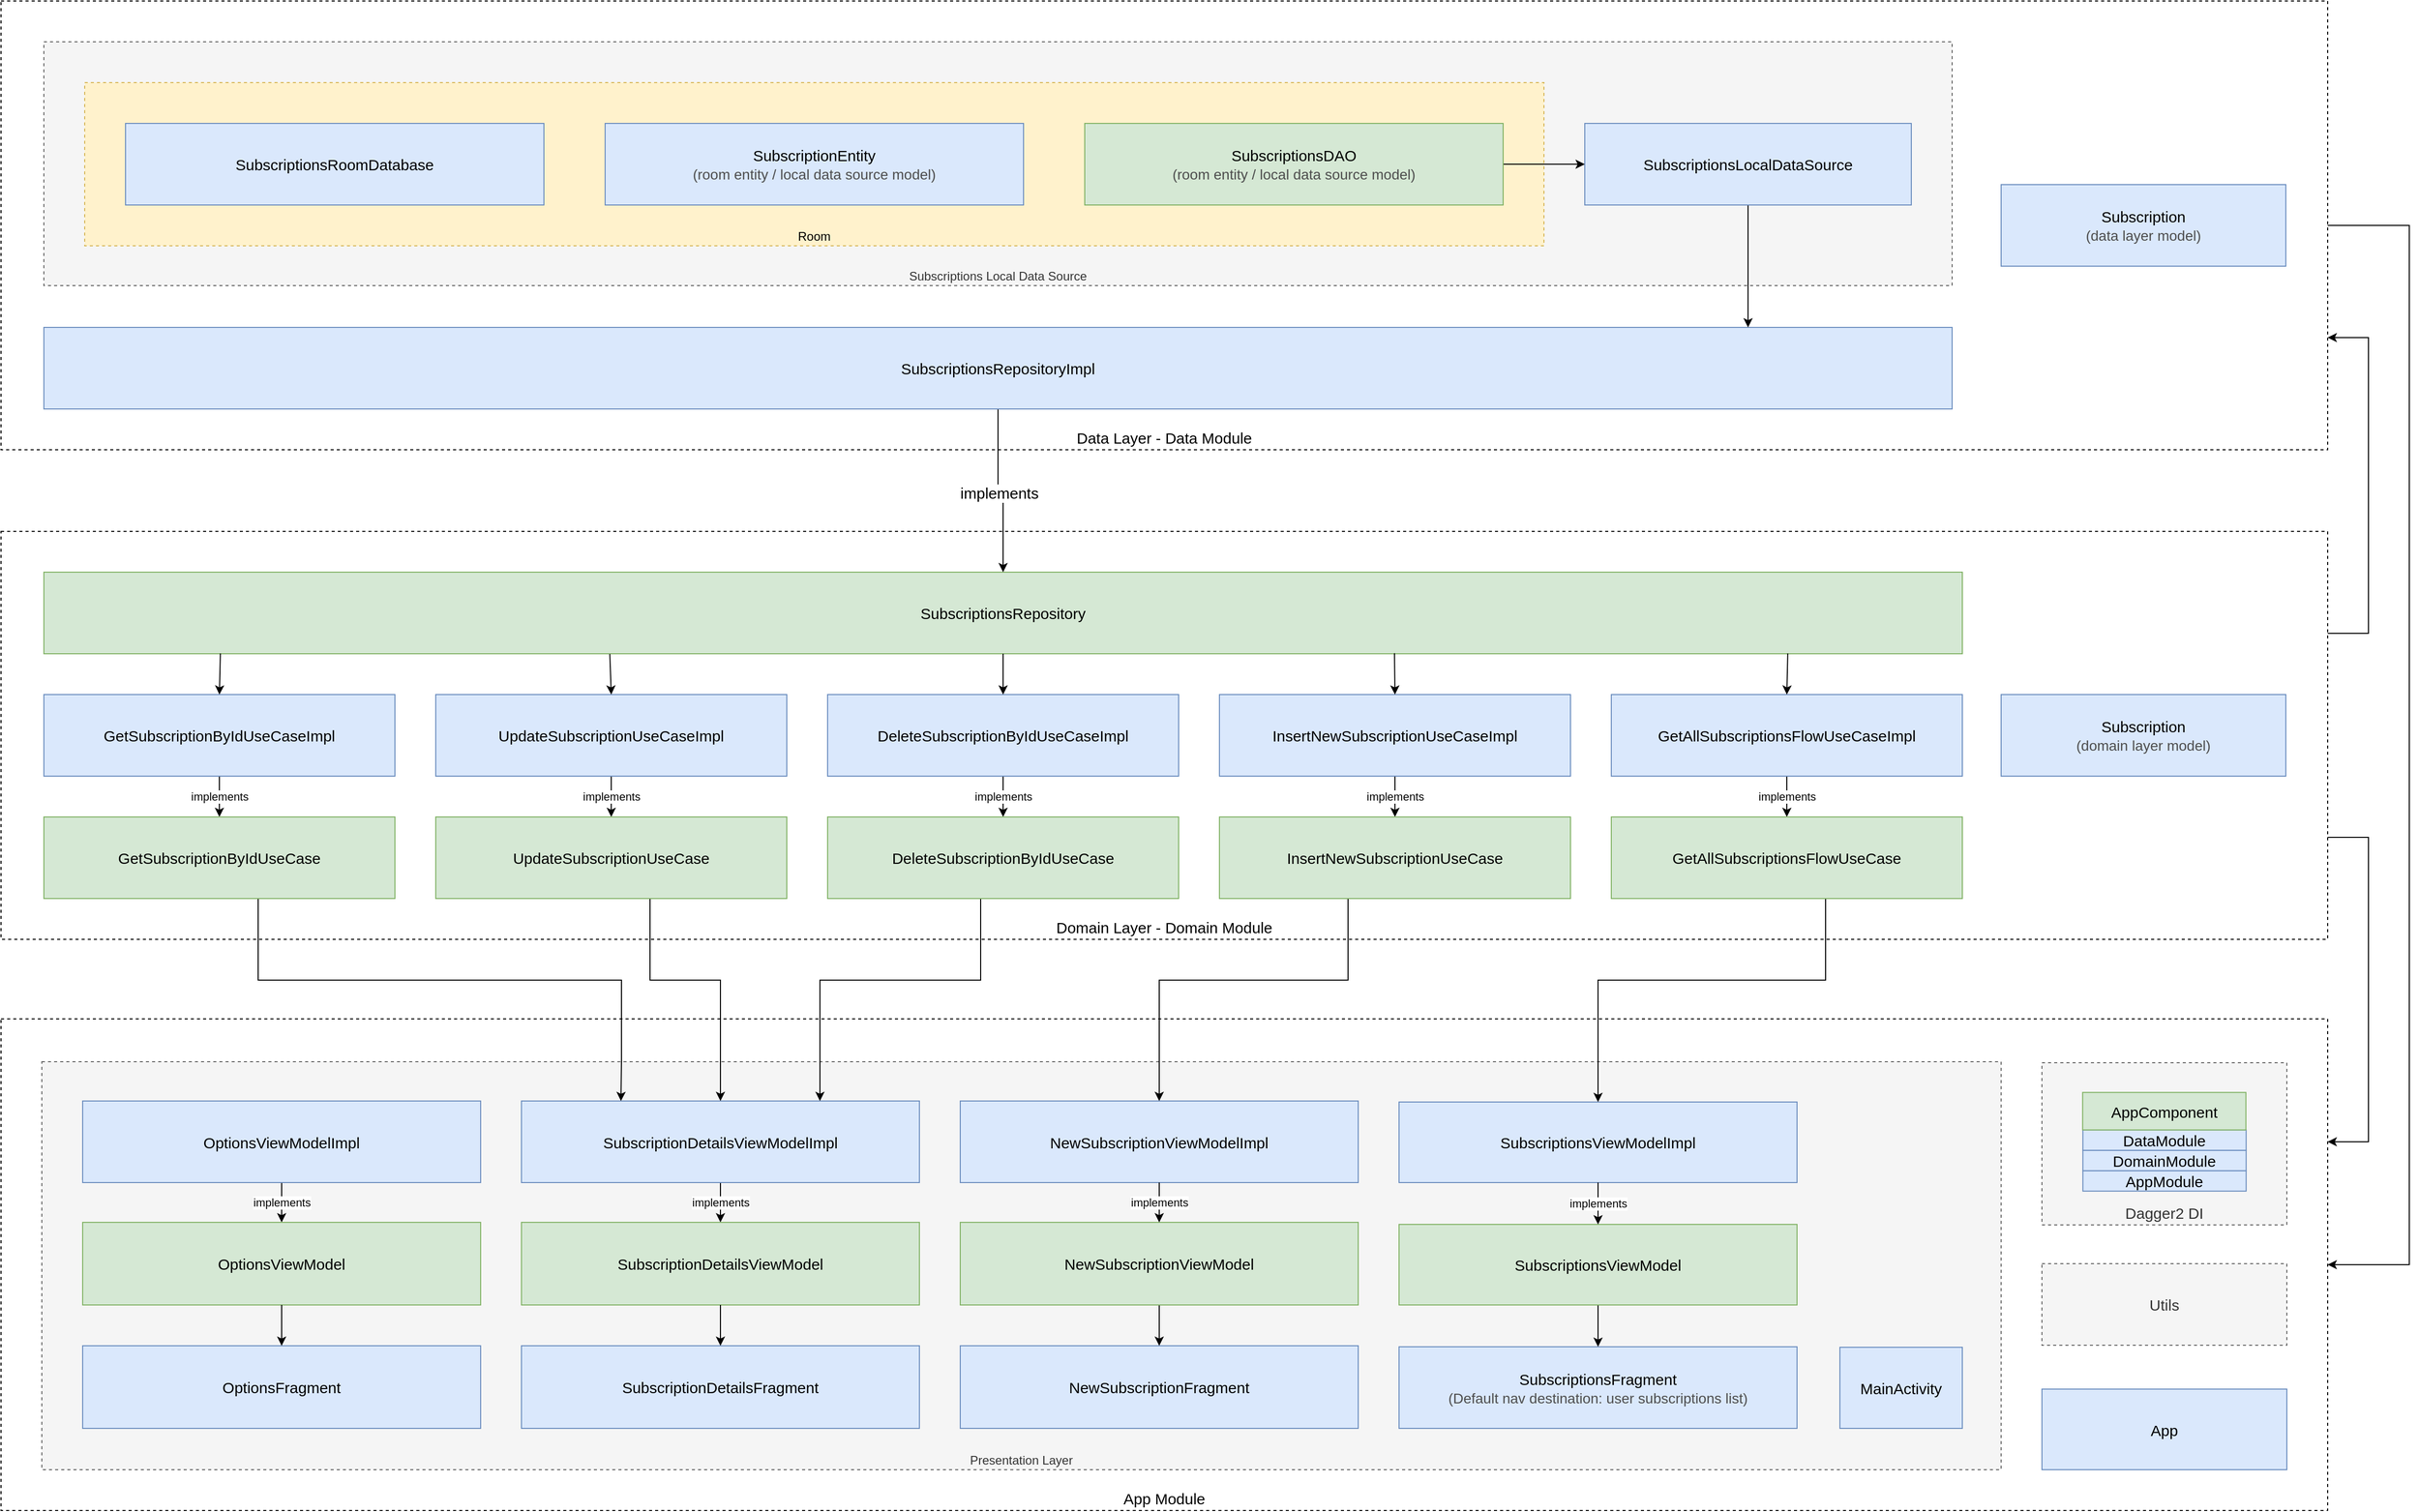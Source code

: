 <mxfile version="20.3.0" type="device"><diagram id="DjbOLP9FBli-HImQmUfo" name="Page-1"><mxGraphModel dx="5390" dy="1344" grid="1" gridSize="10" guides="1" tooltips="1" connect="1" arrows="1" fold="1" page="1" pageScale="1" pageWidth="583" pageHeight="827" math="0" shadow="0"><root><mxCell id="0"/><mxCell id="1" parent="0"/><mxCell id="-9umfXpzjy3rjKLvMe7--4" value="Data Layer - Data Module" style="rounded=0;whiteSpace=wrap;html=1;verticalAlign=bottom;fontSize=15;dashed=1;fillColor=#FFFFFF;" parent="1" vertex="1"><mxGeometry x="-3280" y="80" width="2280" height="440" as="geometry"/></mxCell><mxCell id="uBtHvUu1lRKY8Ly_woTP-54" value="Subscriptions Local Data Source" style="rounded=0;whiteSpace=wrap;html=1;dashed=1;verticalAlign=bottom;fillColor=#f5f5f5;strokeColor=#666666;fontColor=#333333;" parent="1" vertex="1"><mxGeometry x="-3238" y="120" width="1870" height="239" as="geometry"/></mxCell><mxCell id="-9umfXpzjy3rjKLvMe7--1" value="App Module" style="rounded=0;whiteSpace=wrap;html=1;verticalAlign=bottom;fontSize=15;dashed=1;" parent="1" vertex="1"><mxGeometry x="-3280" y="1078" width="2280" height="482" as="geometry"/></mxCell><mxCell id="SNNRYppej_aw0HmDrF7k-14" value="Presentation Layer" style="rounded=0;whiteSpace=wrap;html=1;fillColor=#f5f5f5;dashed=1;strokeColor=#666666;align=center;verticalAlign=bottom;fontColor=#333333;" vertex="1" parent="1"><mxGeometry x="-3240" y="1120" width="1920" height="400" as="geometry"/></mxCell><mxCell id="-9umfXpzjy3rjKLvMe7--3" style="edgeStyle=orthogonalEdgeStyle;rounded=0;orthogonalLoop=1;jettySize=auto;html=1;exitX=1;exitY=0.5;exitDx=0;exitDy=0;entryX=1;entryY=0.5;entryDx=0;entryDy=0;fontSize=15;" parent="1" source="-9umfXpzjy3rjKLvMe7--4" target="-9umfXpzjy3rjKLvMe7--1" edge="1"><mxGeometry relative="1" as="geometry"><Array as="points"><mxPoint x="-920" y="300"/><mxPoint x="-920" y="1319"/></Array></mxGeometry></mxCell><mxCell id="-9umfXpzjy3rjKLvMe7--5" style="edgeStyle=orthogonalEdgeStyle;rounded=0;orthogonalLoop=1;jettySize=auto;html=1;fontSize=15;entryX=1;entryY=0.25;entryDx=0;entryDy=0;exitX=1;exitY=0.75;exitDx=0;exitDy=0;" parent="1" source="-9umfXpzjy3rjKLvMe7--7" target="-9umfXpzjy3rjKLvMe7--1" edge="1"><mxGeometry relative="1" as="geometry"><mxPoint x="-990" y="960" as="sourcePoint"/><Array as="points"><mxPoint x="-960" y="900"/><mxPoint x="-960" y="1199"/></Array><mxPoint x="-970" y="1160" as="targetPoint"/></mxGeometry></mxCell><mxCell id="-9umfXpzjy3rjKLvMe7--6" style="edgeStyle=orthogonalEdgeStyle;rounded=0;orthogonalLoop=1;jettySize=auto;html=1;entryX=1;entryY=0.75;entryDx=0;entryDy=0;fontSize=15;exitX=1;exitY=0.25;exitDx=0;exitDy=0;" parent="1" source="-9umfXpzjy3rjKLvMe7--7" target="-9umfXpzjy3rjKLvMe7--4" edge="1"><mxGeometry relative="1" as="geometry"><Array as="points"><mxPoint x="-960" y="700"/><mxPoint x="-960" y="410"/></Array><mxPoint x="-980" y="740" as="sourcePoint"/></mxGeometry></mxCell><mxCell id="-9umfXpzjy3rjKLvMe7--7" value="Domain Layer - Domain Module" style="rounded=0;whiteSpace=wrap;html=1;verticalAlign=bottom;fontSize=15;dashed=1;" parent="1" vertex="1"><mxGeometry x="-3280" y="600" width="2280" height="400" as="geometry"/></mxCell><mxCell id="-9umfXpzjy3rjKLvMe7--9" value="SubscriptionsViewModelImpl" style="rounded=0;whiteSpace=wrap;html=1;fontSize=15;fillColor=#dae8fc;strokeColor=#6c8ebf;" parent="1" vertex="1"><mxGeometry x="-1910" y="1159.5" width="390" height="79" as="geometry"/></mxCell><mxCell id="-9umfXpzjy3rjKLvMe7--10" value="Subscription&lt;br style=&quot;font-size: 15px;&quot;&gt;&lt;font style=&quot;font-size: 14px;&quot; color=&quot;#4d4d4d&quot;&gt;(domain layer model)&lt;/font&gt;" style="rounded=0;whiteSpace=wrap;html=1;fontSize=15;fillColor=#dae8fc;strokeColor=#6c8ebf;glass=0;" parent="1" vertex="1"><mxGeometry x="-1320" y="760" width="279" height="80" as="geometry"/></mxCell><mxCell id="uBtHvUu1lRKY8Ly_woTP-40" value="&lt;meta charset=&quot;utf-8&quot;&gt;&lt;span style=&quot;color: rgb(0, 0, 0); font-family: Helvetica; font-size: 11px; font-style: normal; font-variant-ligatures: normal; font-variant-caps: normal; font-weight: 400; letter-spacing: normal; orphans: 2; text-align: center; text-indent: 0px; text-transform: none; widows: 2; word-spacing: 0px; -webkit-text-stroke-width: 0px; background-color: rgb(255, 255, 255); text-decoration-thickness: initial; text-decoration-style: initial; text-decoration-color: initial; float: none; display: inline !important;&quot;&gt;implements&lt;/span&gt;" style="edgeStyle=orthogonalEdgeStyle;rounded=0;orthogonalLoop=1;jettySize=auto;html=1;entryX=0.5;entryY=0;entryDx=0;entryDy=0;" parent="1" source="-9umfXpzjy3rjKLvMe7--12" target="uBtHvUu1lRKY8Ly_woTP-35" edge="1"><mxGeometry relative="1" as="geometry"/></mxCell><mxCell id="-9umfXpzjy3rjKLvMe7--12" value="InsertNewSubscriptionUseCaseImpl" style="rounded=0;whiteSpace=wrap;html=1;fontSize=15;fillColor=#dae8fc;strokeColor=#6c8ebf;" parent="1" vertex="1"><mxGeometry x="-2086" y="760" width="344" height="80" as="geometry"/></mxCell><mxCell id="uBtHvUu1lRKY8Ly_woTP-41" value="&lt;meta charset=&quot;utf-8&quot;&gt;&lt;span style=&quot;color: rgb(0, 0, 0); font-family: Helvetica; font-size: 11px; font-style: normal; font-variant-ligatures: normal; font-variant-caps: normal; font-weight: 400; letter-spacing: normal; orphans: 2; text-align: center; text-indent: 0px; text-transform: none; widows: 2; word-spacing: 0px; -webkit-text-stroke-width: 0px; background-color: rgb(255, 255, 255); text-decoration-thickness: initial; text-decoration-style: initial; text-decoration-color: initial; float: none; display: inline !important;&quot;&gt;implements&lt;/span&gt;" style="edgeStyle=orthogonalEdgeStyle;rounded=0;orthogonalLoop=1;jettySize=auto;html=1;entryX=0.5;entryY=0;entryDx=0;entryDy=0;" parent="1" source="-9umfXpzjy3rjKLvMe7--14" target="uBtHvUu1lRKY8Ly_woTP-36" edge="1"><mxGeometry relative="1" as="geometry"/></mxCell><mxCell id="-9umfXpzjy3rjKLvMe7--14" value="DeleteSubscriptionByIdUseCaseImpl" style="rounded=0;whiteSpace=wrap;html=1;fontSize=15;fillColor=#dae8fc;strokeColor=#6c8ebf;" parent="1" vertex="1"><mxGeometry x="-2470" y="760" width="344" height="80" as="geometry"/></mxCell><mxCell id="-9umfXpzjy3rjKLvMe7--17" value="SubscriptionsRepository" style="rounded=0;whiteSpace=wrap;html=1;fillColor=#d5e8d4;strokeColor=#82b366;fontSize=15;glass=0;" parent="1" vertex="1"><mxGeometry x="-3238" y="640" width="1880" height="80" as="geometry"/></mxCell><mxCell id="Qttz3wPqmrpunapVI-bV-1" style="edgeStyle=orthogonalEdgeStyle;rounded=0;orthogonalLoop=1;jettySize=auto;html=1;entryX=0.5;entryY=0;entryDx=0;entryDy=0;" parent="1" source="-9umfXpzjy3rjKLvMe7--19" target="-9umfXpzjy3rjKLvMe7--17" edge="1"><mxGeometry relative="1" as="geometry"/></mxCell><mxCell id="Qttz3wPqmrpunapVI-bV-8" value="implements" style="edgeLabel;html=1;align=center;verticalAlign=middle;resizable=0;points=[];fontSize=15;" parent="Qttz3wPqmrpunapVI-bV-1" vertex="1" connectable="0"><mxGeometry x="-0.064" y="2" relative="1" as="geometry"><mxPoint x="-1" y="5" as="offset"/></mxGeometry></mxCell><mxCell id="-9umfXpzjy3rjKLvMe7--19" value="&lt;font style=&quot;font-size: 15px;&quot;&gt;SubscriptionsRepositoryImpl&lt;/font&gt;" style="rounded=0;whiteSpace=wrap;html=1;fillColor=#dae8fc;strokeColor=#6c8ebf;" parent="1" vertex="1"><mxGeometry x="-3238" y="400" width="1870" height="80" as="geometry"/></mxCell><mxCell id="uBtHvUu1lRKY8Ly_woTP-59" style="rounded=0;orthogonalLoop=1;jettySize=auto;html=1;" parent="1" source="-9umfXpzjy3rjKLvMe7--25" edge="1"><mxGeometry relative="1" as="geometry"><mxPoint x="-1568" y="400" as="targetPoint"/></mxGeometry></mxCell><mxCell id="-9umfXpzjy3rjKLvMe7--25" value="&lt;font style=&quot;font-size: 15px;&quot;&gt;SubscriptionsLocalDataSource&lt;br&gt;&lt;/font&gt;" style="rounded=0;whiteSpace=wrap;html=1;fillColor=#dae8fc;strokeColor=#6c8ebf;" parent="1" vertex="1"><mxGeometry x="-1728" y="200" width="320" height="80" as="geometry"/></mxCell><mxCell id="-9umfXpzjy3rjKLvMe7--27" value="SubscriptionsFragment&lt;br&gt;&lt;font style=&quot;font-size: 14px;&quot; color=&quot;#4d4d4d&quot;&gt;(Default nav destination: user subscriptions list)&lt;/font&gt;" style="rounded=0;whiteSpace=wrap;html=1;fontSize=15;fillColor=#dae8fc;strokeColor=#6c8ebf;" parent="1" vertex="1"><mxGeometry x="-1910" y="1399.5" width="390" height="80" as="geometry"/></mxCell><mxCell id="-9umfXpzjy3rjKLvMe7--28" value="&lt;font style=&quot;font-size: 15px;&quot;&gt;Dagger2 DI&lt;/font&gt;" style="rounded=0;whiteSpace=wrap;html=1;align=center;verticalAlign=bottom;fillColor=#f5f5f5;strokeColor=#666666;dashed=1;fontColor=#333333;" parent="1" vertex="1"><mxGeometry x="-1280" y="1121" width="240" height="159" as="geometry"/></mxCell><mxCell id="-9umfXpzjy3rjKLvMe7--29" value="&lt;font style=&quot;font-size: 15px;&quot;&gt;AppModule&lt;/font&gt;" style="rounded=0;whiteSpace=wrap;html=1;fillColor=#dae8fc;strokeColor=#6c8ebf;" parent="1" vertex="1"><mxGeometry x="-1239.87" y="1226.88" width="160" height="20" as="geometry"/></mxCell><mxCell id="-9umfXpzjy3rjKLvMe7--30" value="&lt;font style=&quot;font-size: 15px;&quot;&gt;DomainModule&lt;/font&gt;" style="rounded=0;whiteSpace=wrap;html=1;fillColor=#dae8fc;strokeColor=#6c8ebf;" parent="1" vertex="1"><mxGeometry x="-1239.87" y="1206.88" width="160" height="20" as="geometry"/></mxCell><mxCell id="-9umfXpzjy3rjKLvMe7--31" value="&lt;font style=&quot;font-size: 15px;&quot;&gt;DataModule&lt;/font&gt;" style="rounded=0;whiteSpace=wrap;html=1;fillColor=#dae8fc;strokeColor=#6c8ebf;" parent="1" vertex="1"><mxGeometry x="-1239.87" y="1186.88" width="160" height="20" as="geometry"/></mxCell><mxCell id="uBtHvUu1lRKY8Ly_woTP-39" value="&lt;meta charset=&quot;utf-8&quot;&gt;&lt;span style=&quot;color: rgb(0, 0, 0); font-family: Helvetica; font-size: 11px; font-style: normal; font-variant-ligatures: normal; font-variant-caps: normal; font-weight: 400; letter-spacing: normal; orphans: 2; text-align: center; text-indent: 0px; text-transform: none; widows: 2; word-spacing: 0px; -webkit-text-stroke-width: 0px; background-color: rgb(255, 255, 255); text-decoration-thickness: initial; text-decoration-style: initial; text-decoration-color: initial; float: none; display: inline !important;&quot;&gt;implements&lt;/span&gt;" style="edgeStyle=orthogonalEdgeStyle;rounded=0;orthogonalLoop=1;jettySize=auto;html=1;entryX=0.5;entryY=0;entryDx=0;entryDy=0;" parent="1" source="Qttz3wPqmrpunapVI-bV-2" target="uBtHvUu1lRKY8Ly_woTP-37" edge="1"><mxGeometry relative="1" as="geometry"/></mxCell><mxCell id="Qttz3wPqmrpunapVI-bV-2" value="GetAllSubscriptionsFlowUseCaseImpl" style="rounded=0;whiteSpace=wrap;html=1;fontSize=15;fillColor=#dae8fc;strokeColor=#6c8ebf;" parent="1" vertex="1"><mxGeometry x="-1702" y="760" width="344" height="80" as="geometry"/></mxCell><mxCell id="uBtHvUu1lRKY8Ly_woTP-2" value="NewSubscriptionFragment" style="rounded=0;whiteSpace=wrap;html=1;fontSize=15;fillColor=#dae8fc;strokeColor=#6c8ebf;" parent="1" vertex="1"><mxGeometry x="-2340" y="1398.5" width="390" height="81" as="geometry"/></mxCell><mxCell id="uBtHvUu1lRKY8Ly_woTP-3" value="NewSubscriptionViewModelImpl" style="rounded=0;whiteSpace=wrap;html=1;fontSize=15;fillColor=#dae8fc;strokeColor=#6c8ebf;" parent="1" vertex="1"><mxGeometry x="-2340" y="1158.5" width="390" height="80" as="geometry"/></mxCell><mxCell id="uBtHvUu1lRKY8Ly_woTP-5" value="SubscriptionDetailsFragment" style="rounded=0;whiteSpace=wrap;html=1;fontSize=15;fillColor=#dae8fc;strokeColor=#6c8ebf;" parent="1" vertex="1"><mxGeometry x="-2770" y="1398.5" width="390" height="81" as="geometry"/></mxCell><mxCell id="uBtHvUu1lRKY8Ly_woTP-7" value="implements" style="edgeStyle=orthogonalEdgeStyle;rounded=0;orthogonalLoop=1;jettySize=auto;html=1;entryX=0.5;entryY=0;entryDx=0;entryDy=0;" parent="1" source="uBtHvUu1lRKY8Ly_woTP-6" target="SNNRYppej_aw0HmDrF7k-4" edge="1"><mxGeometry relative="1" as="geometry"><mxPoint x="-2530" y="1040" as="targetPoint"/></mxGeometry></mxCell><mxCell id="uBtHvUu1lRKY8Ly_woTP-6" value="SubscriptionDetailsViewModelImpl" style="rounded=0;whiteSpace=wrap;html=1;fontSize=15;fillColor=#dae8fc;strokeColor=#6c8ebf;" parent="1" vertex="1"><mxGeometry x="-2770" y="1158.5" width="390" height="80" as="geometry"/></mxCell><mxCell id="uBtHvUu1lRKY8Ly_woTP-8" value="OptionsFragment" style="rounded=0;whiteSpace=wrap;html=1;fontSize=15;fillColor=#dae8fc;strokeColor=#6c8ebf;" parent="1" vertex="1"><mxGeometry x="-3200" y="1398.5" width="390" height="81" as="geometry"/></mxCell><mxCell id="uBtHvUu1lRKY8Ly_woTP-10" value="implements" style="edgeStyle=orthogonalEdgeStyle;rounded=0;orthogonalLoop=1;jettySize=auto;html=1;entryX=0.5;entryY=0;entryDx=0;entryDy=0;" parent="1" source="uBtHvUu1lRKY8Ly_woTP-9" target="SNNRYppej_aw0HmDrF7k-1" edge="1"><mxGeometry relative="1" as="geometry"><mxPoint x="-3261.739" y="1230" as="targetPoint"/></mxGeometry></mxCell><mxCell id="uBtHvUu1lRKY8Ly_woTP-9" value="OptionsViewModelImpl" style="rounded=0;whiteSpace=wrap;html=1;fontSize=15;fillColor=#dae8fc;strokeColor=#6c8ebf;" parent="1" vertex="1"><mxGeometry x="-3200" y="1158.5" width="390" height="80" as="geometry"/></mxCell><mxCell id="uBtHvUu1lRKY8Ly_woTP-11" value="Utils" style="rounded=0;whiteSpace=wrap;html=1;fontSize=15;fillColor=#f5f5f5;strokeColor=#666666;dashed=1;fontColor=#333333;" parent="1" vertex="1"><mxGeometry x="-1280" y="1318" width="240" height="80" as="geometry"/></mxCell><mxCell id="uBtHvUu1lRKY8Ly_woTP-42" value="&lt;meta charset=&quot;utf-8&quot;&gt;&lt;span style=&quot;color: rgb(0, 0, 0); font-family: Helvetica; font-size: 11px; font-style: normal; font-variant-ligatures: normal; font-variant-caps: normal; font-weight: 400; letter-spacing: normal; orphans: 2; text-align: center; text-indent: 0px; text-transform: none; widows: 2; word-spacing: 0px; -webkit-text-stroke-width: 0px; background-color: rgb(255, 255, 255); text-decoration-thickness: initial; text-decoration-style: initial; text-decoration-color: initial; float: none; display: inline !important;&quot;&gt;implements&lt;/span&gt;" style="edgeStyle=orthogonalEdgeStyle;rounded=0;orthogonalLoop=1;jettySize=auto;html=1;entryX=0.5;entryY=0;entryDx=0;entryDy=0;" parent="1" source="uBtHvUu1lRKY8Ly_woTP-15" target="uBtHvUu1lRKY8Ly_woTP-38" edge="1"><mxGeometry relative="1" as="geometry"/></mxCell><mxCell id="uBtHvUu1lRKY8Ly_woTP-15" value="UpdateSubscriptionUseCaseImpl" style="rounded=0;whiteSpace=wrap;html=1;fontSize=15;fillColor=#dae8fc;strokeColor=#6c8ebf;" parent="1" vertex="1"><mxGeometry x="-2854" y="760" width="344" height="80" as="geometry"/></mxCell><mxCell id="uBtHvUu1lRKY8Ly_woTP-43" value="implements" style="edgeStyle=orthogonalEdgeStyle;rounded=0;orthogonalLoop=1;jettySize=auto;html=1;entryX=0.5;entryY=0;entryDx=0;entryDy=0;" parent="1" source="uBtHvUu1lRKY8Ly_woTP-16" target="uBtHvUu1lRKY8Ly_woTP-34" edge="1"><mxGeometry relative="1" as="geometry"/></mxCell><mxCell id="uBtHvUu1lRKY8Ly_woTP-16" value="GetSubscriptionByIdUseCaseImpl" style="rounded=0;whiteSpace=wrap;html=1;fontSize=15;fillColor=#dae8fc;strokeColor=#6c8ebf;" parent="1" vertex="1"><mxGeometry x="-3238" y="760" width="344" height="80" as="geometry"/></mxCell><mxCell id="uBtHvUu1lRKY8Ly_woTP-13" value="App" style="rounded=0;whiteSpace=wrap;html=1;fontSize=15;fillColor=#dae8fc;strokeColor=#6c8ebf;" parent="1" vertex="1"><mxGeometry x="-1280" y="1441" width="240" height="79" as="geometry"/></mxCell><mxCell id="uBtHvUu1lRKY8Ly_woTP-22" value="" style="endArrow=classic;html=1;rounded=0;entryX=0.5;entryY=0;entryDx=0;entryDy=0;exitX=0.092;exitY=0.996;exitDx=0;exitDy=0;exitPerimeter=0;" parent="1" source="-9umfXpzjy3rjKLvMe7--17" target="uBtHvUu1lRKY8Ly_woTP-16" edge="1"><mxGeometry width="50" height="50" relative="1" as="geometry"><mxPoint x="-3318" y="830" as="sourcePoint"/><mxPoint x="-2918" y="910" as="targetPoint"/></mxGeometry></mxCell><mxCell id="uBtHvUu1lRKY8Ly_woTP-23" value="" style="endArrow=classic;html=1;rounded=0;entryX=0.5;entryY=0;entryDx=0;entryDy=0;exitX=0.295;exitY=1.004;exitDx=0;exitDy=0;exitPerimeter=0;" parent="1" source="-9umfXpzjy3rjKLvMe7--17" target="uBtHvUu1lRKY8Ly_woTP-15" edge="1"><mxGeometry width="50" height="50" relative="1" as="geometry"><mxPoint x="-2728" y="930" as="sourcePoint"/><mxPoint x="-2678" y="880" as="targetPoint"/></mxGeometry></mxCell><mxCell id="uBtHvUu1lRKY8Ly_woTP-24" value="" style="endArrow=classic;html=1;rounded=0;entryX=0.5;entryY=0;entryDx=0;entryDy=0;exitX=0.5;exitY=1;exitDx=0;exitDy=0;" parent="1" source="-9umfXpzjy3rjKLvMe7--17" target="-9umfXpzjy3rjKLvMe7--14" edge="1"><mxGeometry width="50" height="50" relative="1" as="geometry"><mxPoint x="-2278" y="900" as="sourcePoint"/><mxPoint x="-2228" y="850" as="targetPoint"/></mxGeometry></mxCell><mxCell id="uBtHvUu1lRKY8Ly_woTP-25" value="" style="endArrow=classic;html=1;rounded=0;entryX=0.5;entryY=0;entryDx=0;entryDy=0;exitX=0.704;exitY=0.993;exitDx=0;exitDy=0;exitPerimeter=0;" parent="1" source="-9umfXpzjy3rjKLvMe7--17" target="-9umfXpzjy3rjKLvMe7--12" edge="1"><mxGeometry width="50" height="50" relative="1" as="geometry"><mxPoint x="-1868" y="880" as="sourcePoint"/><mxPoint x="-1818" y="830" as="targetPoint"/></mxGeometry></mxCell><mxCell id="uBtHvUu1lRKY8Ly_woTP-26" value="" style="endArrow=classic;html=1;rounded=0;entryX=0.5;entryY=0;entryDx=0;entryDy=0;exitX=0.909;exitY=0.996;exitDx=0;exitDy=0;exitPerimeter=0;" parent="1" source="-9umfXpzjy3rjKLvMe7--17" target="Qttz3wPqmrpunapVI-bV-2" edge="1"><mxGeometry width="50" height="50" relative="1" as="geometry"><mxPoint x="-1858" y="980" as="sourcePoint"/><mxPoint x="-1808" y="930" as="targetPoint"/></mxGeometry></mxCell><mxCell id="uBtHvUu1lRKY8Ly_woTP-44" style="edgeStyle=orthogonalEdgeStyle;rounded=0;orthogonalLoop=1;jettySize=auto;html=1;entryX=0.25;entryY=0;entryDx=0;entryDy=0;" parent="1" source="uBtHvUu1lRKY8Ly_woTP-34" target="uBtHvUu1lRKY8Ly_woTP-6" edge="1"><mxGeometry relative="1" as="geometry"><Array as="points"><mxPoint x="-3028" y="1040"/><mxPoint x="-2672" y="1040"/><mxPoint x="-2672" y="1120"/></Array></mxGeometry></mxCell><mxCell id="uBtHvUu1lRKY8Ly_woTP-34" value="GetSubscriptionByIdUseCase" style="rounded=0;whiteSpace=wrap;html=1;fontSize=15;fillColor=#d5e8d4;strokeColor=#82b366;" parent="1" vertex="1"><mxGeometry x="-3238" y="880" width="344" height="80" as="geometry"/></mxCell><mxCell id="uBtHvUu1lRKY8Ly_woTP-47" style="edgeStyle=orthogonalEdgeStyle;rounded=0;orthogonalLoop=1;jettySize=auto;html=1;entryX=0.5;entryY=0;entryDx=0;entryDy=0;" parent="1" source="uBtHvUu1lRKY8Ly_woTP-35" target="uBtHvUu1lRKY8Ly_woTP-3" edge="1"><mxGeometry relative="1" as="geometry"><Array as="points"><mxPoint x="-1960" y="1040"/><mxPoint x="-2145" y="1040"/></Array></mxGeometry></mxCell><mxCell id="uBtHvUu1lRKY8Ly_woTP-35" value="InsertNewSubscriptionUseCase" style="rounded=0;whiteSpace=wrap;html=1;fontSize=15;fillColor=#d5e8d4;strokeColor=#82b366;" parent="1" vertex="1"><mxGeometry x="-2086" y="880" width="344" height="80" as="geometry"/></mxCell><mxCell id="uBtHvUu1lRKY8Ly_woTP-46" style="edgeStyle=orthogonalEdgeStyle;rounded=0;orthogonalLoop=1;jettySize=auto;html=1;entryX=0.75;entryY=0;entryDx=0;entryDy=0;" parent="1" source="uBtHvUu1lRKY8Ly_woTP-36" target="uBtHvUu1lRKY8Ly_woTP-6" edge="1"><mxGeometry relative="1" as="geometry"><Array as="points"><mxPoint x="-2320" y="1040"/><mxPoint x="-2477" y="1040"/></Array></mxGeometry></mxCell><mxCell id="uBtHvUu1lRKY8Ly_woTP-36" value="DeleteSubscriptionByIdUseCase" style="rounded=0;whiteSpace=wrap;html=1;fontSize=15;fillColor=#d5e8d4;strokeColor=#82b366;" parent="1" vertex="1"><mxGeometry x="-2470" y="880" width="344" height="80" as="geometry"/></mxCell><mxCell id="uBtHvUu1lRKY8Ly_woTP-48" style="edgeStyle=orthogonalEdgeStyle;rounded=0;orthogonalLoop=1;jettySize=auto;html=1;entryX=0.5;entryY=0;entryDx=0;entryDy=0;" parent="1" source="uBtHvUu1lRKY8Ly_woTP-37" target="-9umfXpzjy3rjKLvMe7--9" edge="1"><mxGeometry relative="1" as="geometry"><mxPoint x="-1720" y="1050" as="targetPoint"/><Array as="points"><mxPoint x="-1492" y="1040"/><mxPoint x="-1715" y="1040"/></Array></mxGeometry></mxCell><mxCell id="uBtHvUu1lRKY8Ly_woTP-37" value="GetAllSubscriptionsFlowUseCase" style="rounded=0;whiteSpace=wrap;html=1;fontSize=15;fillColor=#d5e8d4;strokeColor=#82b366;" parent="1" vertex="1"><mxGeometry x="-1702" y="880" width="344" height="80" as="geometry"/></mxCell><mxCell id="uBtHvUu1lRKY8Ly_woTP-53" style="edgeStyle=orthogonalEdgeStyle;rounded=0;orthogonalLoop=1;jettySize=auto;html=1;entryX=0.5;entryY=0;entryDx=0;entryDy=0;" parent="1" source="uBtHvUu1lRKY8Ly_woTP-38" target="uBtHvUu1lRKY8Ly_woTP-6" edge="1"><mxGeometry relative="1" as="geometry"><Array as="points"><mxPoint x="-2644" y="1040"/><mxPoint x="-2575" y="1040"/></Array></mxGeometry></mxCell><mxCell id="uBtHvUu1lRKY8Ly_woTP-38" value="UpdateSubscriptionUseCase" style="rounded=0;whiteSpace=wrap;html=1;fontSize=15;fillColor=#d5e8d4;strokeColor=#82b366;" parent="1" vertex="1"><mxGeometry x="-2854" y="880" width="344" height="80" as="geometry"/></mxCell><mxCell id="uBtHvUu1lRKY8Ly_woTP-55" value="Subscription&lt;br style=&quot;font-size: 15px;&quot;&gt;&lt;font style=&quot;font-size: 14px;&quot; color=&quot;#4d4d4d&quot;&gt;(data layer model)&lt;/font&gt;" style="rounded=0;whiteSpace=wrap;html=1;fontSize=15;fillColor=#dae8fc;strokeColor=#6c8ebf;glass=0;" parent="1" vertex="1"><mxGeometry x="-1320" y="260" width="279" height="80" as="geometry"/></mxCell><mxCell id="uBtHvUu1lRKY8Ly_woTP-56" value="Room" style="rounded=0;whiteSpace=wrap;html=1;dashed=1;strokeColor=#d6b656;fillColor=#fff2cc;verticalAlign=bottom;" parent="1" vertex="1"><mxGeometry x="-3198" y="160" width="1430" height="160" as="geometry"/></mxCell><mxCell id="Qttz3wPqmrpunapVI-bV-16" value="SubscriptionEntity&lt;br style=&quot;font-size: 15px;&quot;&gt;&lt;font color=&quot;#4d4d4d&quot; style=&quot;font-size: 14px;&quot;&gt;(room entity / local data source model)&lt;br&gt;&lt;/font&gt;" style="rounded=0;whiteSpace=wrap;html=1;fontSize=15;fillColor=#dae8fc;strokeColor=#6c8ebf;glass=0;" parent="1" vertex="1"><mxGeometry x="-2688" y="200" width="410" height="80" as="geometry"/></mxCell><mxCell id="uBtHvUu1lRKY8Ly_woTP-60" style="edgeStyle=none;rounded=0;orthogonalLoop=1;jettySize=auto;html=1;entryX=0;entryY=0.5;entryDx=0;entryDy=0;" parent="1" source="uBtHvUu1lRKY8Ly_woTP-57" target="-9umfXpzjy3rjKLvMe7--25" edge="1"><mxGeometry relative="1" as="geometry"/></mxCell><mxCell id="uBtHvUu1lRKY8Ly_woTP-57" value="SubscriptionsDAO&lt;br style=&quot;font-size: 15px;&quot;&gt;&lt;font color=&quot;#4d4d4d&quot; style=&quot;font-size: 14px;&quot;&gt;(room entity / local data source model)&lt;br&gt;&lt;/font&gt;" style="rounded=0;whiteSpace=wrap;html=1;fontSize=15;fillColor=#d5e8d4;strokeColor=#82b366;glass=0;" parent="1" vertex="1"><mxGeometry x="-2218" y="200" width="410" height="80" as="geometry"/></mxCell><mxCell id="uBtHvUu1lRKY8Ly_woTP-58" value="SubscriptionsRoomDatabase&lt;font color=&quot;#4d4d4d&quot; style=&quot;font-size: 14px;&quot;&gt;&lt;br&gt;&lt;/font&gt;" style="rounded=0;whiteSpace=wrap;html=1;fontSize=15;fillColor=#dae8fc;strokeColor=#6c8ebf;glass=0;" parent="1" vertex="1"><mxGeometry x="-3158" y="200" width="410" height="80" as="geometry"/></mxCell><mxCell id="YFSLWt6IAdm9KUuij0LW-1" value="&lt;font style=&quot;font-size: 15px;&quot;&gt;AppComponent&lt;/font&gt;" style="rounded=0;whiteSpace=wrap;html=1;fillColor=#d5e8d4;strokeColor=#82b366;" parent="1" vertex="1"><mxGeometry x="-1240.12" y="1150.13" width="160" height="36.75" as="geometry"/></mxCell><mxCell id="SNNRYppej_aw0HmDrF7k-1" value="OptionsViewModel" style="rounded=0;whiteSpace=wrap;html=1;fontSize=15;fillColor=#d5e8d4;strokeColor=#82b366;" vertex="1" parent="1"><mxGeometry x="-3200" y="1277.5" width="390" height="81" as="geometry"/></mxCell><mxCell id="SNNRYppej_aw0HmDrF7k-2" value="" style="endArrow=classic;html=1;rounded=0;exitX=0.5;exitY=1;exitDx=0;exitDy=0;entryX=0.5;entryY=0;entryDx=0;entryDy=0;" edge="1" parent="1" source="SNNRYppej_aw0HmDrF7k-1" target="uBtHvUu1lRKY8Ly_woTP-8"><mxGeometry width="50" height="50" relative="1" as="geometry"><mxPoint x="-2890" y="1320" as="sourcePoint"/><mxPoint x="-2840" y="1270" as="targetPoint"/></mxGeometry></mxCell><mxCell id="SNNRYppej_aw0HmDrF7k-4" value="SubscriptionDetailsViewModel" style="rounded=0;whiteSpace=wrap;html=1;fontSize=15;fillColor=#d5e8d4;strokeColor=#82b366;" vertex="1" parent="1"><mxGeometry x="-2770" y="1277.5" width="390" height="81" as="geometry"/></mxCell><mxCell id="SNNRYppej_aw0HmDrF7k-11" style="edgeStyle=orthogonalEdgeStyle;rounded=0;orthogonalLoop=1;jettySize=auto;html=1;entryX=0.5;entryY=0;entryDx=0;entryDy=0;" edge="1" parent="1" source="SNNRYppej_aw0HmDrF7k-6" target="uBtHvUu1lRKY8Ly_woTP-2"><mxGeometry relative="1" as="geometry"/></mxCell><mxCell id="SNNRYppej_aw0HmDrF7k-6" value="NewSubscriptionViewModel" style="rounded=0;whiteSpace=wrap;html=1;fontSize=15;fillColor=#d5e8d4;strokeColor=#82b366;" vertex="1" parent="1"><mxGeometry x="-2340" y="1277.5" width="390" height="81" as="geometry"/></mxCell><mxCell id="SNNRYppej_aw0HmDrF7k-12" style="edgeStyle=orthogonalEdgeStyle;rounded=0;orthogonalLoop=1;jettySize=auto;html=1;entryX=0.5;entryY=0;entryDx=0;entryDy=0;" edge="1" parent="1" source="SNNRYppej_aw0HmDrF7k-7" target="-9umfXpzjy3rjKLvMe7--27"><mxGeometry relative="1" as="geometry"/></mxCell><mxCell id="SNNRYppej_aw0HmDrF7k-7" value="SubscriptionsViewModel" style="rounded=0;whiteSpace=wrap;html=1;fontSize=15;fillColor=#d5e8d4;strokeColor=#82b366;" vertex="1" parent="1"><mxGeometry x="-1910" y="1279.5" width="390" height="79" as="geometry"/></mxCell><mxCell id="SNNRYppej_aw0HmDrF7k-8" value="implements" style="endArrow=classic;html=1;rounded=0;exitX=0.5;exitY=1;exitDx=0;exitDy=0;entryX=0.5;entryY=0;entryDx=0;entryDy=0;" edge="1" parent="1" source="uBtHvUu1lRKY8Ly_woTP-3" target="SNNRYppej_aw0HmDrF7k-6"><mxGeometry width="50" height="50" relative="1" as="geometry"><mxPoint x="-2150" y="1300" as="sourcePoint"/><mxPoint x="-2100" y="1250" as="targetPoint"/></mxGeometry></mxCell><mxCell id="SNNRYppej_aw0HmDrF7k-9" value="implements" style="endArrow=classic;html=1;rounded=0;exitX=0.5;exitY=1;exitDx=0;exitDy=0;entryX=0.5;entryY=0;entryDx=0;entryDy=0;" edge="1" parent="1" source="-9umfXpzjy3rjKLvMe7--9" target="SNNRYppej_aw0HmDrF7k-7"><mxGeometry width="50" height="50" relative="1" as="geometry"><mxPoint x="-1920" y="1320" as="sourcePoint"/><mxPoint x="-1870" y="1270" as="targetPoint"/></mxGeometry></mxCell><mxCell id="SNNRYppej_aw0HmDrF7k-10" value="" style="endArrow=classic;html=1;rounded=0;exitX=0.5;exitY=1;exitDx=0;exitDy=0;entryX=0.5;entryY=0;entryDx=0;entryDy=0;" edge="1" parent="1" source="SNNRYppej_aw0HmDrF7k-4" target="uBtHvUu1lRKY8Ly_woTP-5"><mxGeometry width="50" height="50" relative="1" as="geometry"><mxPoint x="-2670" y="1320" as="sourcePoint"/><mxPoint x="-2620" y="1270" as="targetPoint"/></mxGeometry></mxCell><mxCell id="SNNRYppej_aw0HmDrF7k-13" value="MainActivity" style="rounded=0;whiteSpace=wrap;html=1;fontSize=15;fillColor=#dae8fc;strokeColor=#6c8ebf;" vertex="1" parent="1"><mxGeometry x="-1478" y="1400" width="120" height="79.5" as="geometry"/></mxCell></root></mxGraphModel></diagram></mxfile>